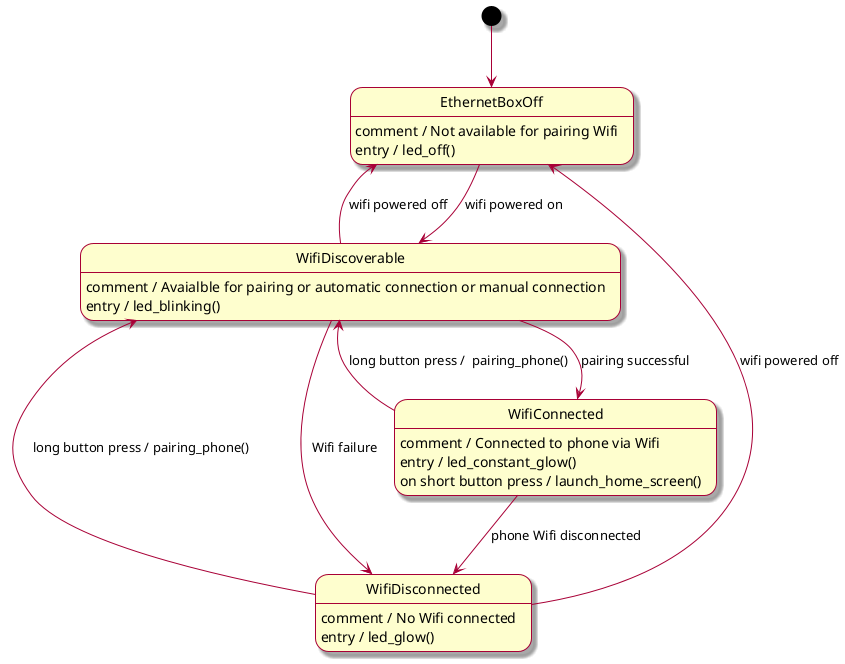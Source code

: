 @startuml
skin rose

'[code]   void pairing_phone() { LOGD("[ACTION %s]\n", __func__); }
'[code]   void led_off() { LOGD("[ACTION %s]\n", __func__); }
'[code]   void led_blinking() { LOGD("[ACTION %s]\n", __func__); }
'[code]   void led_glow() { LOGD("[ACTION %s]\n", __func__); }
'[code]   void led_constant_glow() { LOGD("[ACTION %s]\n", __func__); }
'[code]   void launch_home_screen() { LOGD("[ACTION %s]\n", __func__); }

[*] --> EthernetBoxOff

EthernetBoxOff --> WifiDiscoverable : wifi powered on
EthernetBoxOff <-- WifiDiscoverable : wifi powered off
EthernetBoxOff <-- WifiDisconnected : wifi powered off

WifiDiscoverable --> WifiConnected : pairing successful
WifiDiscoverable <-- WifiConnected : long button press /  pairing_phone()
' WifiDiscoverable --> WifiDisconnected : Wifi failure [ pairing unsuccessful || auto connection failure || 120s lapse ]
WifiDiscoverable --> WifiDisconnected : Wifi failure
WifiDiscoverable <-- WifiDisconnected : long button press / pairing_phone()

WifiConnected --> WifiDisconnected : phone Wifi disconnected


EthernetBoxOff : comment / Not available for pairing Wifi
EthernetBoxOff : entry / led_off()
WifiDiscoverable : comment / Avaialble for pairing or automatic connection or manual connection
WifiDiscoverable : entry / led_blinking()
WifiConnected : comment / Connected to phone via Wifi
WifiConnected : entry / led_constant_glow()
WifiConnected : on short button press / launch_home_screen()
WifiDisconnected : comment / No Wifi connected
WifiDisconnected : entry / led_glow()

@enduml
